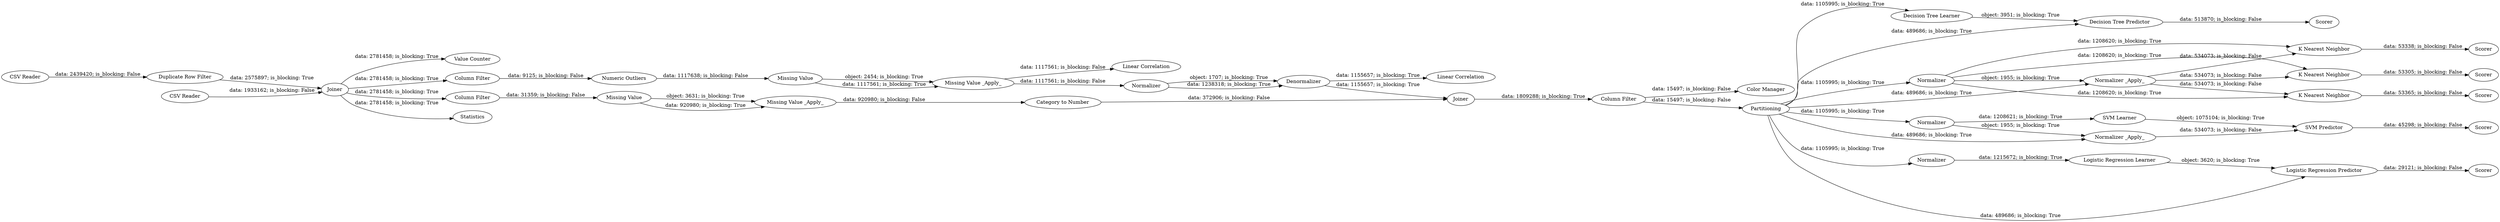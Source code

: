 digraph {
	"8415813564852597751_2" [label="CSV Reader"]
	"8415813564852597751_1707" [label=Denormalizer]
	"8415813564852597751_1718" [label=Scorer]
	"8415813564852597751_7" [label=Scorer]
	"8415813564852597751_8" [label=Scorer]
	"8415813564852597751_1664" [label="Missing Value"]
	"8415813564852597751_1672" [label="Linear Correlation"]
	"8415813564852597751_1709" [label="Decision Tree Learner"]
	"8415813564852597751_1712" [label=Normalizer]
	"8415813564852597751_1654" [label="Numeric Outliers"]
	"8415813564852597751_5" [label="Duplicate Row Filter"]
	"8415813564852597751_4" [label=Joiner]
	"8415813564852597751_1658" [label=Joiner]
	"8415813564852597751_1720" [label=Normalizer]
	"8415813564852597751_1706" [label=Normalizer]
	"8415813564852597751_1717" [label=Scorer]
	"8415813564852597751_1713" [label="Normalizer _Apply_"]
	"8415813564852597751_3" [label="Logistic Regression Learner"]
	"8415813564852597751_1723" [label="SVM Predictor"]
	"8415813564852597751_1663" [label="Missing Value _Apply_"]
	"8415813564852597751_1714" [label="K Nearest Neighbor"]
	"8415813564852597751_1662" [label="Missing Value"]
	"8415813564852597751_10" [label="Color Manager"]
	"8415813564852597751_1708" [label=Partitioning]
	"8415813564852597751_1724" [label="Value Counter"]
	"8415813564852597751_1710" [label="Decision Tree Predictor"]
	"8415813564852597751_9" [label="Column Filter"]
	"8415813564852597751_1722" [label="SVM Learner"]
	"8415813564852597751_6" [label="Logistic Regression Predictor"]
	"8415813564852597751_1665" [label="Missing Value _Apply_"]
	"8415813564852597751_1650" [label="Column Filter"]
	"8415813564852597751_1727" [label=Scorer]
	"8415813564852597751_1725" [label="Linear Correlation"]
	"8415813564852597751_1651" [label="Column Filter"]
	"8415813564852597751_1656" [label="Category to Number"]
	"8415813564852597751_1721" [label="Normalizer _Apply_"]
	"8415813564852597751_1715" [label="K Nearest Neighbor"]
	"8415813564852597751_1719" [label=Scorer]
	"8415813564852597751_1726" [label=Statistics]
	"8415813564852597751_1716" [label="K Nearest Neighbor"]
	"8415813564852597751_1711" [label=Normalizer]
	"8415813564852597751_1" [label="CSV Reader"]
	"8415813564852597751_1662" -> "8415813564852597751_1663" [label="data: 920980; is_blocking: True"]
	"8415813564852597751_3" -> "8415813564852597751_6" [label="object: 3620; is_blocking: True"]
	"8415813564852597751_1664" -> "8415813564852597751_1665" [label="data: 1117561; is_blocking: True"]
	"8415813564852597751_1721" -> "8415813564852597751_1723" [label="data: 534073; is_blocking: False"]
	"8415813564852597751_9" -> "8415813564852597751_1708" [label="data: 15497; is_blocking: False"]
	"8415813564852597751_1654" -> "8415813564852597751_1664" [label="data: 1117638; is_blocking: False"]
	"8415813564852597751_1708" -> "8415813564852597751_1712" [label="data: 1105995; is_blocking: True"]
	"8415813564852597751_1708" -> "8415813564852597751_1709" [label="data: 1105995; is_blocking: True"]
	"8415813564852597751_1656" -> "8415813564852597751_1658" [label="data: 372906; is_blocking: False"]
	"8415813564852597751_1712" -> "8415813564852597751_1715" [label="data: 1208620; is_blocking: True"]
	"8415813564852597751_4" -> "8415813564852597751_1724" [label="data: 2781458; is_blocking: True"]
	"8415813564852597751_1651" -> "8415813564852597751_1654" [label="data: 9125; is_blocking: False"]
	"8415813564852597751_1" -> "8415813564852597751_4" [label="data: 1933162; is_blocking: False"]
	"8415813564852597751_1708" -> "8415813564852597751_1721" [label="data: 489686; is_blocking: True"]
	"8415813564852597751_1722" -> "8415813564852597751_1723" [label="object: 1075104; is_blocking: True"]
	"8415813564852597751_1663" -> "8415813564852597751_1656" [label="data: 920980; is_blocking: False"]
	"8415813564852597751_1665" -> "8415813564852597751_1725" [label="data: 1117561; is_blocking: False"]
	"8415813564852597751_1714" -> "8415813564852597751_1718" [label="data: 53338; is_blocking: False"]
	"8415813564852597751_1708" -> "8415813564852597751_1720" [label="data: 1105995; is_blocking: True"]
	"8415813564852597751_1706" -> "8415813564852597751_1707" [label="data: 1238318; is_blocking: True"]
	"8415813564852597751_1720" -> "8415813564852597751_1721" [label="object: 1955; is_blocking: True"]
	"8415813564852597751_2" -> "8415813564852597751_5" [label="data: 2439420; is_blocking: False"]
	"8415813564852597751_1713" -> "8415813564852597751_1715" [label="data: 534073; is_blocking: False"]
	"8415813564852597751_5" -> "8415813564852597751_4" [label="data: 2575897; is_blocking: True"]
	"8415813564852597751_1662" -> "8415813564852597751_1663" [label="object: 3631; is_blocking: True"]
	"8415813564852597751_4" -> "8415813564852597751_1726" [label="data: 2781458; is_blocking: True"]
	"8415813564852597751_1720" -> "8415813564852597751_1722" [label="data: 1208621; is_blocking: True"]
	"8415813564852597751_4" -> "8415813564852597751_1650" [label="data: 2781458; is_blocking: True"]
	"8415813564852597751_1712" -> "8415813564852597751_1713" [label="object: 1955; is_blocking: True"]
	"8415813564852597751_1711" -> "8415813564852597751_3" [label="data: 1215672; is_blocking: True"]
	"8415813564852597751_1713" -> "8415813564852597751_1714" [label="data: 534073; is_blocking: False"]
	"8415813564852597751_1709" -> "8415813564852597751_1710" [label="object: 3951; is_blocking: True"]
	"8415813564852597751_1665" -> "8415813564852597751_1706" [label="data: 1117561; is_blocking: False"]
	"8415813564852597751_1716" -> "8415813564852597751_1719" [label="data: 53365; is_blocking: False"]
	"8415813564852597751_1708" -> "8415813564852597751_1711" [label="data: 1105995; is_blocking: True"]
	"8415813564852597751_1710" -> "8415813564852597751_8" [label="data: 513870; is_blocking: False"]
	"8415813564852597751_1706" -> "8415813564852597751_1707" [label="object: 1707; is_blocking: True"]
	"8415813564852597751_1707" -> "8415813564852597751_1658" [label="data: 1155657; is_blocking: True"]
	"8415813564852597751_1715" -> "8415813564852597751_1717" [label="data: 53305; is_blocking: False"]
	"8415813564852597751_1658" -> "8415813564852597751_9" [label="data: 1809288; is_blocking: True"]
	"8415813564852597751_1712" -> "8415813564852597751_1714" [label="data: 1208620; is_blocking: True"]
	"8415813564852597751_1708" -> "8415813564852597751_6" [label="data: 489686; is_blocking: True"]
	"8415813564852597751_1664" -> "8415813564852597751_1665" [label="object: 2454; is_blocking: True"]
	"8415813564852597751_1713" -> "8415813564852597751_1716" [label="data: 534073; is_blocking: False"]
	"8415813564852597751_6" -> "8415813564852597751_7" [label="data: 29121; is_blocking: False"]
	"8415813564852597751_9" -> "8415813564852597751_10" [label="data: 15497; is_blocking: False"]
	"8415813564852597751_1707" -> "8415813564852597751_1672" [label="data: 1155657; is_blocking: True"]
	"8415813564852597751_1708" -> "8415813564852597751_1710" [label="data: 489686; is_blocking: True"]
	"8415813564852597751_4" -> "8415813564852597751_1651" [label="data: 2781458; is_blocking: True"]
	"8415813564852597751_1650" -> "8415813564852597751_1662" [label="data: 31359; is_blocking: False"]
	"8415813564852597751_1708" -> "8415813564852597751_1713" [label="data: 489686; is_blocking: True"]
	"8415813564852597751_1723" -> "8415813564852597751_1727" [label="data: 45298; is_blocking: False"]
	"8415813564852597751_1712" -> "8415813564852597751_1716" [label="data: 1208620; is_blocking: True"]
	rankdir=LR
}
